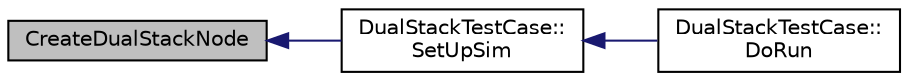 digraph "CreateDualStackNode"
{
  edge [fontname="Helvetica",fontsize="10",labelfontname="Helvetica",labelfontsize="10"];
  node [fontname="Helvetica",fontsize="10",shape=record];
  rankdir="LR";
  Node1 [label="CreateDualStackNode",height=0.2,width=0.4,color="black", fillcolor="grey75", style="filled", fontcolor="black"];
  Node1 -> Node2 [dir="back",color="midnightblue",fontsize="10",style="solid"];
  Node2 [label="DualStackTestCase::\lSetUpSim",height=0.2,width=0.4,color="black", fillcolor="white", style="filled",URL="$d1/d1d/classDualStackTestCase.html#a04e3c01a5d12957f1f69d2df2e2c734c",tooltip="Setup the test. "];
  Node2 -> Node3 [dir="back",color="midnightblue",fontsize="10",style="solid"];
  Node3 [label="DualStackTestCase::\lDoRun",height=0.2,width=0.4,color="black", fillcolor="white", style="filled",URL="$d1/d1d/classDualStackTestCase.html#a56472b295c6821c1380df84b130e6399",tooltip="Implementation to actually run this TestCase. "];
}
